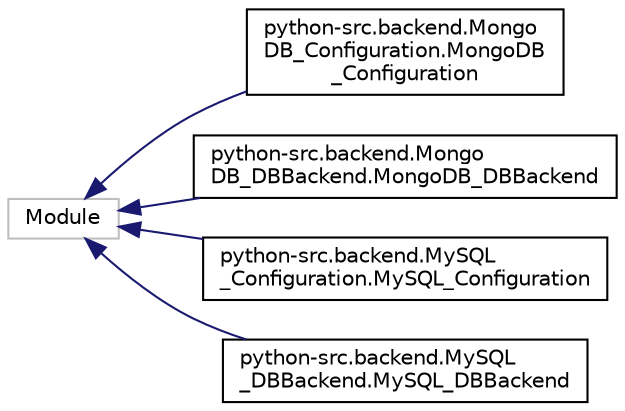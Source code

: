 digraph "Graphical Class Hierarchy"
{
 // LATEX_PDF_SIZE
  edge [fontname="Helvetica",fontsize="10",labelfontname="Helvetica",labelfontsize="10"];
  node [fontname="Helvetica",fontsize="10",shape=record];
  rankdir="LR";
  Node116 [label="Module",height=0.2,width=0.4,color="grey75", fillcolor="white", style="filled",tooltip=" "];
  Node116 -> Node0 [dir="back",color="midnightblue",fontsize="10",style="solid",fontname="Helvetica"];
  Node0 [label="python-src.backend.Mongo\lDB_Configuration.MongoDB\l_Configuration",height=0.2,width=0.4,color="black", fillcolor="white", style="filled",URL="$classpython-src_1_1backend_1_1MongoDB__Configuration_1_1MongoDB__Configuration.html",tooltip=" "];
  Node116 -> Node118 [dir="back",color="midnightblue",fontsize="10",style="solid",fontname="Helvetica"];
  Node118 [label="python-src.backend.Mongo\lDB_DBBackend.MongoDB_DBBackend",height=0.2,width=0.4,color="black", fillcolor="white", style="filled",URL="$classpython-src_1_1backend_1_1MongoDB__DBBackend_1_1MongoDB__DBBackend.html",tooltip=" "];
  Node116 -> Node119 [dir="back",color="midnightblue",fontsize="10",style="solid",fontname="Helvetica"];
  Node119 [label="python-src.backend.MySQL\l_Configuration.MySQL_Configuration",height=0.2,width=0.4,color="black", fillcolor="white", style="filled",URL="$classpython-src_1_1backend_1_1MySQL__Configuration_1_1MySQL__Configuration.html",tooltip=" "];
  Node116 -> Node120 [dir="back",color="midnightblue",fontsize="10",style="solid",fontname="Helvetica"];
  Node120 [label="python-src.backend.MySQL\l_DBBackend.MySQL_DBBackend",height=0.2,width=0.4,color="black", fillcolor="white", style="filled",URL="$classpython-src_1_1backend_1_1MySQL__DBBackend_1_1MySQL__DBBackend.html",tooltip=" "];
}
